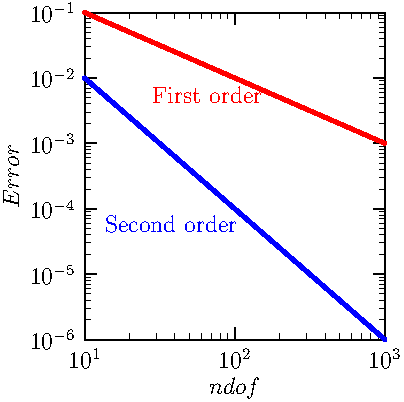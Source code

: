 import graph;
size(200,200,IgnoreAspect);
     
real f(real t) {return 1/t;}
real g(real t) {return 1/(t*t);}
     
scale(Log,Log);
draw(Label("First order"), graph(f,10,1000),red+linewidth(2));
draw(Label("Second order"), graph(g,10,1000),blue+linewidth(2));
pen thin=linewidth(0.1*linewidth());
/*
xaxis("$ndof$",BottomTop,LeftTicks(begin=false,end=false,extend=true,
                                ptick=thin));
yaxis("$Error$",LeftRight,RightTicks(begin=false,end=false,extend=true,
                                 ptick=thin));
*/
xaxis("$ndof$",BottomTop,LeftTicks(begin=false,end=false,extend=false,
                                ptick=thin));
yaxis("$Error$",LeftRight,RightTicks(begin=false,end=false,extend=false,
                                 ptick=thin));
